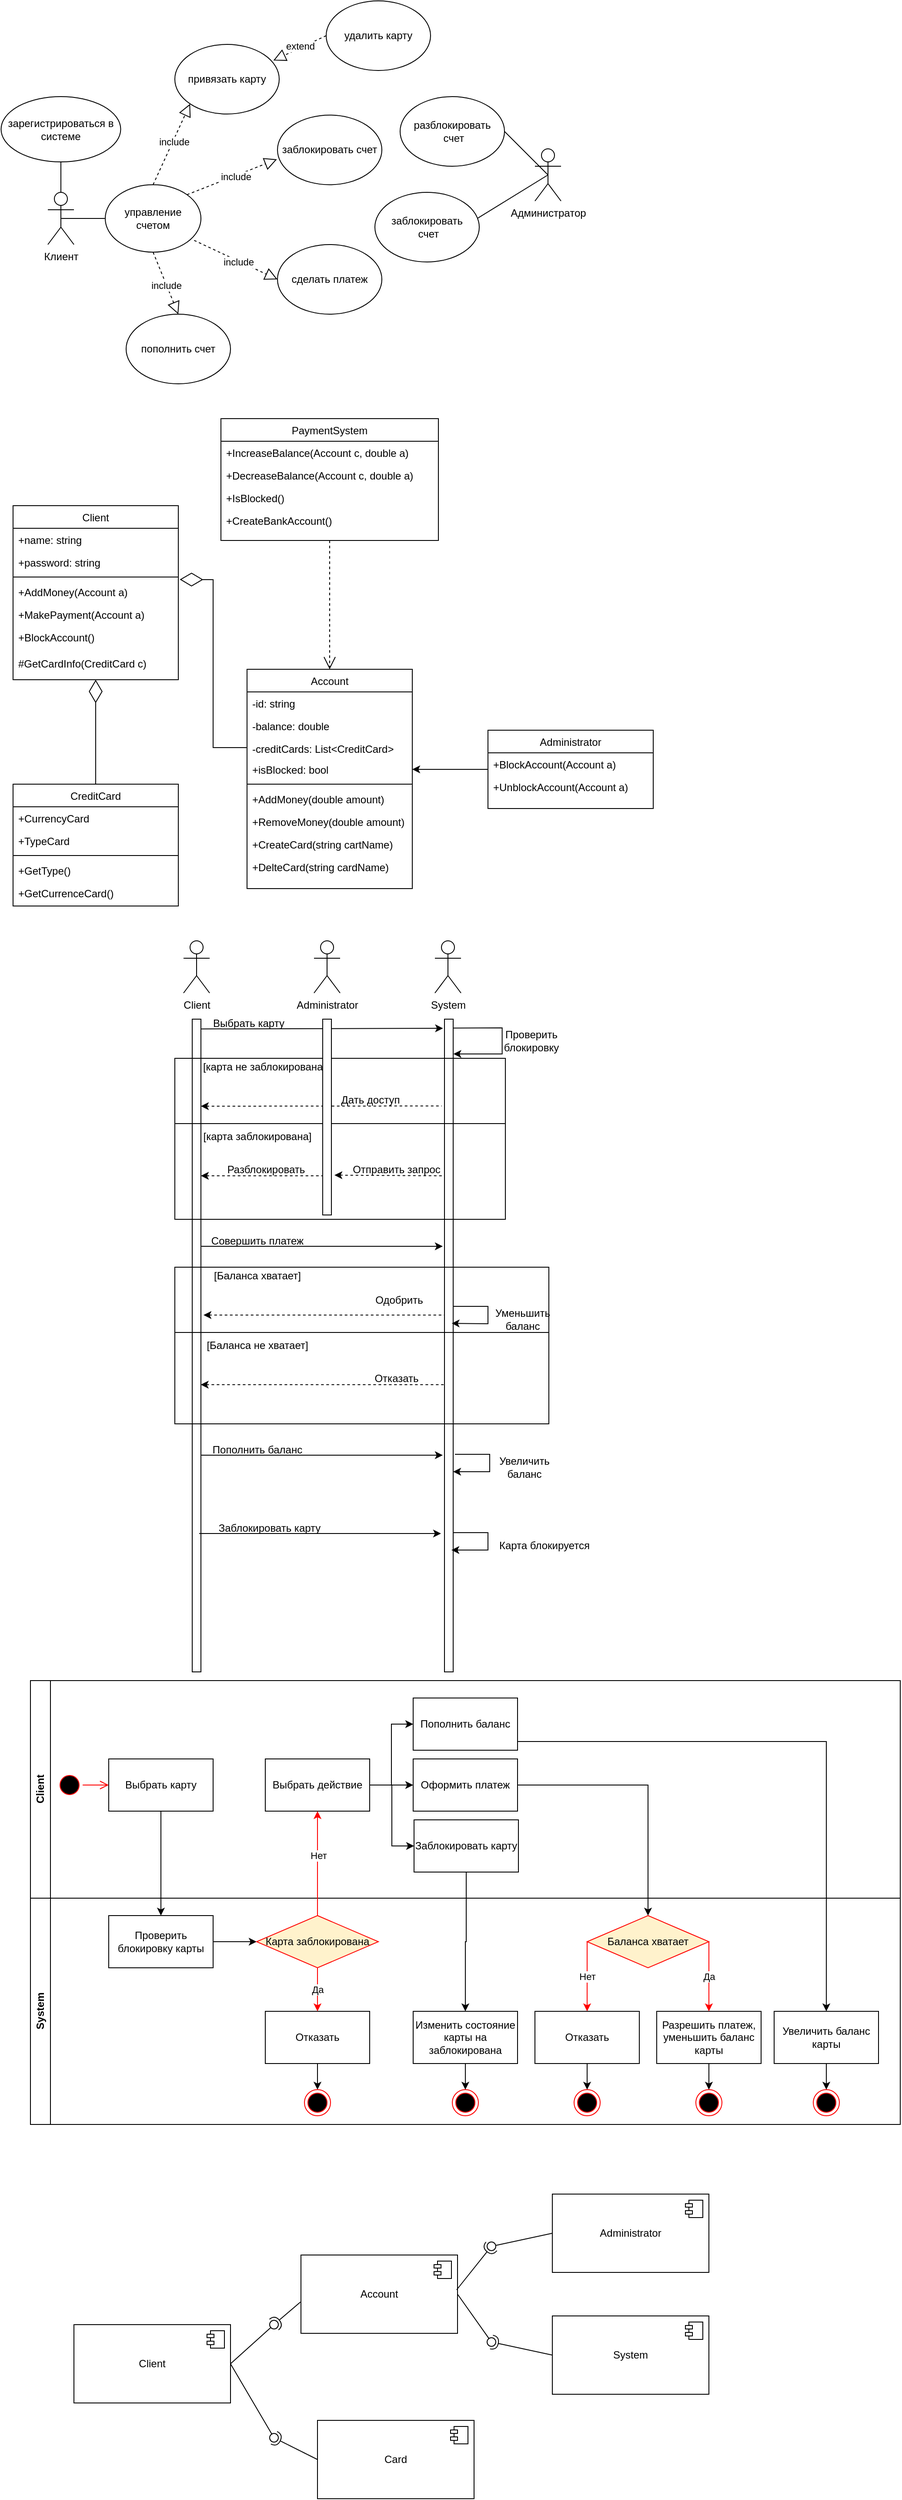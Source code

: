 <mxfile version="22.1.4" type="device">
  <diagram name="Страница 1" id="ABzwerI71XnaUUXjoN9Y">
    <mxGraphModel dx="814" dy="1122" grid="1" gridSize="10" guides="1" tooltips="1" connect="1" arrows="1" fold="1" page="1" pageScale="1" pageWidth="827" pageHeight="1169" math="0" shadow="0">
      <root>
        <mxCell id="0" />
        <mxCell id="1" parent="0" />
        <mxCell id="GpYa1Dm-OQPfosF5BOAB-1" value="Клиент" style="shape=umlActor;verticalLabelPosition=bottom;verticalAlign=top;html=1;outlineConnect=0;" parent="1" vertex="1">
          <mxGeometry x="90" y="250" width="30" height="60" as="geometry" />
        </mxCell>
        <mxCell id="GpYa1Dm-OQPfosF5BOAB-2" value="Администратор" style="shape=umlActor;verticalLabelPosition=bottom;verticalAlign=top;html=1;outlineConnect=0;" parent="1" vertex="1">
          <mxGeometry x="650" y="200" width="30" height="60" as="geometry" />
        </mxCell>
        <mxCell id="GpYa1Dm-OQPfosF5BOAB-3" value="" style="endArrow=none;html=1;rounded=0;exitX=0.5;exitY=0.5;exitDx=0;exitDy=0;exitPerimeter=0;" parent="1" source="GpYa1Dm-OQPfosF5BOAB-1" target="GpYa1Dm-OQPfosF5BOAB-4" edge="1">
          <mxGeometry width="50" height="50" relative="1" as="geometry">
            <mxPoint x="340" y="310" as="sourcePoint" />
            <mxPoint x="180" y="280" as="targetPoint" />
          </mxGeometry>
        </mxCell>
        <mxCell id="GpYa1Dm-OQPfosF5BOAB-4" value="управление &lt;br&gt;счетом" style="ellipse;whiteSpace=wrap;html=1;" parent="1" vertex="1">
          <mxGeometry x="156" y="241.25" width="110" height="77.5" as="geometry" />
        </mxCell>
        <mxCell id="GpYa1Dm-OQPfosF5BOAB-5" value="зарегистрироваться в системе" style="ellipse;whiteSpace=wrap;html=1;" parent="1" vertex="1">
          <mxGeometry x="36.25" y="140" width="137.5" height="75" as="geometry" />
        </mxCell>
        <mxCell id="GpYa1Dm-OQPfosF5BOAB-7" value="" style="endArrow=none;html=1;rounded=0;entryX=0.5;entryY=1;entryDx=0;entryDy=0;" parent="1" source="GpYa1Dm-OQPfosF5BOAB-1" target="GpYa1Dm-OQPfosF5BOAB-5" edge="1">
          <mxGeometry width="50" height="50" relative="1" as="geometry">
            <mxPoint x="340" y="310" as="sourcePoint" />
            <mxPoint x="390" y="260" as="targetPoint" />
          </mxGeometry>
        </mxCell>
        <mxCell id="GpYa1Dm-OQPfosF5BOAB-8" value="заблокировать счет" style="ellipse;whiteSpace=wrap;html=1;" parent="1" vertex="1">
          <mxGeometry x="354" y="161.25" width="120" height="80" as="geometry" />
        </mxCell>
        <mxCell id="GpYa1Dm-OQPfosF5BOAB-9" value="сделать платеж" style="ellipse;whiteSpace=wrap;html=1;" parent="1" vertex="1">
          <mxGeometry x="354" y="310" width="120" height="80" as="geometry" />
        </mxCell>
        <mxCell id="GpYa1Dm-OQPfosF5BOAB-10" value="пополнить счет" style="ellipse;whiteSpace=wrap;html=1;" parent="1" vertex="1">
          <mxGeometry x="180" y="390" width="120" height="80" as="geometry" />
        </mxCell>
        <mxCell id="GpYa1Dm-OQPfosF5BOAB-12" value="привязать карту" style="ellipse;whiteSpace=wrap;html=1;" parent="1" vertex="1">
          <mxGeometry x="236" y="80" width="120" height="80" as="geometry" />
        </mxCell>
        <mxCell id="GpYa1Dm-OQPfosF5BOAB-14" value="разблокировать&lt;br&gt;&amp;nbsp;счет" style="ellipse;whiteSpace=wrap;html=1;" parent="1" vertex="1">
          <mxGeometry x="495" y="140" width="120" height="80" as="geometry" />
        </mxCell>
        <mxCell id="GpYa1Dm-OQPfosF5BOAB-19" value="" style="endArrow=block;dashed=1;endFill=0;endSize=12;html=1;rounded=0;entryX=0.5;entryY=0;entryDx=0;entryDy=0;exitX=0.5;exitY=1;exitDx=0;exitDy=0;" parent="1" source="GpYa1Dm-OQPfosF5BOAB-4" target="GpYa1Dm-OQPfosF5BOAB-10" edge="1">
          <mxGeometry width="160" relative="1" as="geometry">
            <mxPoint x="150" y="430" as="sourcePoint" />
            <mxPoint x="255" y="432" as="targetPoint" />
          </mxGeometry>
        </mxCell>
        <mxCell id="GpYa1Dm-OQPfosF5BOAB-21" value="include" style="edgeLabel;html=1;align=center;verticalAlign=middle;resizable=0;points=[];" parent="GpYa1Dm-OQPfosF5BOAB-19" vertex="1" connectable="0">
          <mxGeometry x="0.067" y="-1" relative="1" as="geometry">
            <mxPoint as="offset" />
          </mxGeometry>
        </mxCell>
        <mxCell id="GpYa1Dm-OQPfosF5BOAB-22" value="" style="endArrow=block;dashed=1;endFill=0;endSize=12;html=1;rounded=0;entryX=0;entryY=1;entryDx=0;entryDy=0;exitX=0.5;exitY=0;exitDx=0;exitDy=0;" parent="1" source="GpYa1Dm-OQPfosF5BOAB-4" target="GpYa1Dm-OQPfosF5BOAB-12" edge="1">
          <mxGeometry width="160" relative="1" as="geometry">
            <mxPoint x="221" y="329" as="sourcePoint" />
            <mxPoint x="250" y="400" as="targetPoint" />
          </mxGeometry>
        </mxCell>
        <mxCell id="GpYa1Dm-OQPfosF5BOAB-23" value="include" style="edgeLabel;html=1;align=center;verticalAlign=middle;resizable=0;points=[];" parent="GpYa1Dm-OQPfosF5BOAB-22" vertex="1" connectable="0">
          <mxGeometry x="0.067" y="-1" relative="1" as="geometry">
            <mxPoint as="offset" />
          </mxGeometry>
        </mxCell>
        <mxCell id="GpYa1Dm-OQPfosF5BOAB-24" value="" style="endArrow=block;dashed=1;endFill=0;endSize=12;html=1;rounded=0;entryX=-0.005;entryY=0.635;entryDx=0;entryDy=0;exitX=1;exitY=0;exitDx=0;exitDy=0;entryPerimeter=0;" parent="1" source="GpYa1Dm-OQPfosF5BOAB-4" target="GpYa1Dm-OQPfosF5BOAB-8" edge="1">
          <mxGeometry width="160" relative="1" as="geometry">
            <mxPoint x="231" y="339" as="sourcePoint" />
            <mxPoint x="260" y="410" as="targetPoint" />
          </mxGeometry>
        </mxCell>
        <mxCell id="GpYa1Dm-OQPfosF5BOAB-25" value="include" style="edgeLabel;html=1;align=center;verticalAlign=middle;resizable=0;points=[];" parent="GpYa1Dm-OQPfosF5BOAB-24" vertex="1" connectable="0">
          <mxGeometry x="0.067" y="-1" relative="1" as="geometry">
            <mxPoint as="offset" />
          </mxGeometry>
        </mxCell>
        <mxCell id="GpYa1Dm-OQPfosF5BOAB-26" value="" style="endArrow=block;dashed=1;endFill=0;endSize=12;html=1;rounded=0;entryX=0;entryY=0.5;entryDx=0;entryDy=0;exitX=0.929;exitY=0.825;exitDx=0;exitDy=0;exitPerimeter=0;" parent="1" source="GpYa1Dm-OQPfosF5BOAB-4" target="GpYa1Dm-OQPfosF5BOAB-9" edge="1">
          <mxGeometry width="160" relative="1" as="geometry">
            <mxPoint x="241" y="349" as="sourcePoint" />
            <mxPoint x="270" y="420" as="targetPoint" />
          </mxGeometry>
        </mxCell>
        <mxCell id="GpYa1Dm-OQPfosF5BOAB-27" value="include" style="edgeLabel;html=1;align=center;verticalAlign=middle;resizable=0;points=[];" parent="GpYa1Dm-OQPfosF5BOAB-26" vertex="1" connectable="0">
          <mxGeometry x="0.067" y="-1" relative="1" as="geometry">
            <mxPoint as="offset" />
          </mxGeometry>
        </mxCell>
        <mxCell id="GpYa1Dm-OQPfosF5BOAB-34" value="" style="endArrow=none;html=1;rounded=0;entryX=0.5;entryY=0.5;entryDx=0;entryDy=0;entryPerimeter=0;exitX=1;exitY=0.5;exitDx=0;exitDy=0;" parent="1" source="GpYa1Dm-OQPfosF5BOAB-14" target="GpYa1Dm-OQPfosF5BOAB-2" edge="1">
          <mxGeometry width="50" height="50" relative="1" as="geometry">
            <mxPoint x="620" y="170" as="sourcePoint" />
            <mxPoint x="115" y="225" as="targetPoint" />
          </mxGeometry>
        </mxCell>
        <mxCell id="GpYa1Dm-OQPfosF5BOAB-35" value="Client" style="swimlane;fontStyle=0;align=center;verticalAlign=top;childLayout=stackLayout;horizontal=1;startSize=26;horizontalStack=0;resizeParent=1;resizeLast=0;collapsible=1;marginBottom=0;rounded=0;shadow=0;strokeWidth=1;" parent="1" vertex="1">
          <mxGeometry x="50" y="610" width="190" height="200" as="geometry">
            <mxRectangle x="340" y="380" width="170" height="26" as="alternateBounds" />
          </mxGeometry>
        </mxCell>
        <mxCell id="GpYa1Dm-OQPfosF5BOAB-36" value="+name: string" style="text;align=left;verticalAlign=top;spacingLeft=4;spacingRight=4;overflow=hidden;rotatable=0;points=[[0,0.5],[1,0.5]];portConstraint=eastwest;" parent="GpYa1Dm-OQPfosF5BOAB-35" vertex="1">
          <mxGeometry y="26" width="190" height="26" as="geometry" />
        </mxCell>
        <mxCell id="GpYa1Dm-OQPfosF5BOAB-38" value="+password: string" style="text;align=left;verticalAlign=top;spacingLeft=4;spacingRight=4;overflow=hidden;rotatable=0;points=[[0,0.5],[1,0.5]];portConstraint=eastwest;" parent="GpYa1Dm-OQPfosF5BOAB-35" vertex="1">
          <mxGeometry y="52" width="190" height="26" as="geometry" />
        </mxCell>
        <mxCell id="GpYa1Dm-OQPfosF5BOAB-42" value="" style="line;html=1;strokeWidth=1;align=left;verticalAlign=middle;spacingTop=-1;spacingLeft=3;spacingRight=3;rotatable=0;labelPosition=right;points=[];portConstraint=eastwest;" parent="GpYa1Dm-OQPfosF5BOAB-35" vertex="1">
          <mxGeometry y="78" width="190" height="8" as="geometry" />
        </mxCell>
        <mxCell id="GpYa1Dm-OQPfosF5BOAB-43" value="+AddMoney(Account a)" style="text;align=left;verticalAlign=top;spacingLeft=4;spacingRight=4;overflow=hidden;rotatable=0;points=[[0,0.5],[1,0.5]];portConstraint=eastwest;" parent="GpYa1Dm-OQPfosF5BOAB-35" vertex="1">
          <mxGeometry y="86" width="190" height="26" as="geometry" />
        </mxCell>
        <mxCell id="GpYa1Dm-OQPfosF5BOAB-44" value="+MakePayment(Account a)&#xa;" style="text;align=left;verticalAlign=top;spacingLeft=4;spacingRight=4;overflow=hidden;rotatable=0;points=[[0,0.5],[1,0.5]];portConstraint=eastwest;" parent="GpYa1Dm-OQPfosF5BOAB-35" vertex="1">
          <mxGeometry y="112" width="190" height="26" as="geometry" />
        </mxCell>
        <mxCell id="GpYa1Dm-OQPfosF5BOAB-69" value="+BlockAccount()" style="text;align=left;verticalAlign=top;spacingLeft=4;spacingRight=4;overflow=hidden;rotatable=0;points=[[0,0.5],[1,0.5]];portConstraint=eastwest;" parent="GpYa1Dm-OQPfosF5BOAB-35" vertex="1">
          <mxGeometry y="138" width="190" height="30" as="geometry" />
        </mxCell>
        <mxCell id="GpYa1Dm-OQPfosF5BOAB-89" value="#GetCardInfo(CreditCard c)" style="text;align=left;verticalAlign=top;spacingLeft=4;spacingRight=4;overflow=hidden;rotatable=0;points=[[0,0.5],[1,0.5]];portConstraint=eastwest;" parent="GpYa1Dm-OQPfosF5BOAB-35" vertex="1">
          <mxGeometry y="168" width="190" height="30" as="geometry" />
        </mxCell>
        <mxCell id="GpYa1Dm-OQPfosF5BOAB-47" value="удалить карту" style="ellipse;whiteSpace=wrap;html=1;" parent="1" vertex="1">
          <mxGeometry x="410" y="30" width="120" height="80" as="geometry" />
        </mxCell>
        <mxCell id="GpYa1Dm-OQPfosF5BOAB-48" value="" style="endArrow=block;dashed=1;endFill=0;endSize=12;html=1;rounded=0;entryX=0.944;entryY=0.232;entryDx=0;entryDy=0;exitX=0;exitY=0.5;exitDx=0;exitDy=0;entryPerimeter=0;" parent="1" source="GpYa1Dm-OQPfosF5BOAB-47" target="GpYa1Dm-OQPfosF5BOAB-12" edge="1">
          <mxGeometry width="160" relative="1" as="geometry">
            <mxPoint x="356" y="110" as="sourcePoint" />
            <mxPoint x="399" y="17" as="targetPoint" />
          </mxGeometry>
        </mxCell>
        <mxCell id="GpYa1Dm-OQPfosF5BOAB-51" value="extend" style="edgeLabel;html=1;align=center;verticalAlign=middle;resizable=0;points=[];" parent="GpYa1Dm-OQPfosF5BOAB-48" vertex="1" connectable="0">
          <mxGeometry x="-0.031" y="-2" relative="1" as="geometry">
            <mxPoint as="offset" />
          </mxGeometry>
        </mxCell>
        <mxCell id="GpYa1Dm-OQPfosF5BOAB-52" value="Account" style="swimlane;fontStyle=0;align=center;verticalAlign=top;childLayout=stackLayout;horizontal=1;startSize=26;horizontalStack=0;resizeParent=1;resizeLast=0;collapsible=1;marginBottom=0;rounded=0;shadow=0;strokeWidth=1;" parent="1" vertex="1">
          <mxGeometry x="319" y="798" width="190" height="252" as="geometry">
            <mxRectangle x="340" y="380" width="170" height="26" as="alternateBounds" />
          </mxGeometry>
        </mxCell>
        <mxCell id="GpYa1Dm-OQPfosF5BOAB-53" value="-id: string" style="text;align=left;verticalAlign=top;spacingLeft=4;spacingRight=4;overflow=hidden;rotatable=0;points=[[0,0.5],[1,0.5]];portConstraint=eastwest;" parent="GpYa1Dm-OQPfosF5BOAB-52" vertex="1">
          <mxGeometry y="26" width="190" height="26" as="geometry" />
        </mxCell>
        <mxCell id="GpYa1Dm-OQPfosF5BOAB-54" value="-balance: double" style="text;align=left;verticalAlign=top;spacingLeft=4;spacingRight=4;overflow=hidden;rotatable=0;points=[[0,0.5],[1,0.5]];portConstraint=eastwest;" parent="GpYa1Dm-OQPfosF5BOAB-52" vertex="1">
          <mxGeometry y="52" width="190" height="26" as="geometry" />
        </mxCell>
        <mxCell id="GpYa1Dm-OQPfosF5BOAB-55" value="-creditCards: List&lt;CreditCard&gt;" style="text;align=left;verticalAlign=top;spacingLeft=4;spacingRight=4;overflow=hidden;rotatable=0;points=[[0,0.5],[1,0.5]];portConstraint=eastwest;" parent="GpYa1Dm-OQPfosF5BOAB-52" vertex="1">
          <mxGeometry y="78" width="190" height="24" as="geometry" />
        </mxCell>
        <mxCell id="GpYa1Dm-OQPfosF5BOAB-59" value="+isBlocked: bool" style="text;align=left;verticalAlign=top;spacingLeft=4;spacingRight=4;overflow=hidden;rotatable=0;points=[[0,0.5],[1,0.5]];portConstraint=eastwest;" parent="GpYa1Dm-OQPfosF5BOAB-52" vertex="1">
          <mxGeometry y="102" width="190" height="26" as="geometry" />
        </mxCell>
        <mxCell id="GpYa1Dm-OQPfosF5BOAB-57" value="" style="line;html=1;strokeWidth=1;align=left;verticalAlign=middle;spacingTop=-1;spacingLeft=3;spacingRight=3;rotatable=0;labelPosition=right;points=[];portConstraint=eastwest;" parent="GpYa1Dm-OQPfosF5BOAB-52" vertex="1">
          <mxGeometry y="128" width="190" height="8" as="geometry" />
        </mxCell>
        <mxCell id="GpYa1Dm-OQPfosF5BOAB-58" value="+AddMoney(double amount)" style="text;align=left;verticalAlign=top;spacingLeft=4;spacingRight=4;overflow=hidden;rotatable=0;points=[[0,0.5],[1,0.5]];portConstraint=eastwest;" parent="GpYa1Dm-OQPfosF5BOAB-52" vertex="1">
          <mxGeometry y="136" width="190" height="26" as="geometry" />
        </mxCell>
        <mxCell id="GpYa1Dm-OQPfosF5BOAB-101" value="+RemoveMoney(double amount)" style="text;align=left;verticalAlign=top;spacingLeft=4;spacingRight=4;overflow=hidden;rotatable=0;points=[[0,0.5],[1,0.5]];portConstraint=eastwest;" parent="GpYa1Dm-OQPfosF5BOAB-52" vertex="1">
          <mxGeometry y="162" width="190" height="26" as="geometry" />
        </mxCell>
        <mxCell id="3voVqTUHtJLVgKy1F_DA-4" value="+CreateCard(string cartName)" style="text;align=left;verticalAlign=top;spacingLeft=4;spacingRight=4;overflow=hidden;rotatable=0;points=[[0,0.5],[1,0.5]];portConstraint=eastwest;" vertex="1" parent="GpYa1Dm-OQPfosF5BOAB-52">
          <mxGeometry y="188" width="190" height="26" as="geometry" />
        </mxCell>
        <mxCell id="3voVqTUHtJLVgKy1F_DA-7" value="+DelteCard(string cardName)" style="text;align=left;verticalAlign=top;spacingLeft=4;spacingRight=4;overflow=hidden;rotatable=0;points=[[0,0.5],[1,0.5]];portConstraint=eastwest;" vertex="1" parent="GpYa1Dm-OQPfosF5BOAB-52">
          <mxGeometry y="214" width="190" height="26" as="geometry" />
        </mxCell>
        <mxCell id="GpYa1Dm-OQPfosF5BOAB-100" value="" style="edgeStyle=orthogonalEdgeStyle;rounded=0;orthogonalLoop=1;jettySize=auto;html=1;entryX=1;entryY=0.5;entryDx=0;entryDy=0;" parent="1" source="GpYa1Dm-OQPfosF5BOAB-61" target="GpYa1Dm-OQPfosF5BOAB-59" edge="1">
          <mxGeometry relative="1" as="geometry">
            <mxPoint x="415" y="775.0" as="targetPoint" />
          </mxGeometry>
        </mxCell>
        <mxCell id="GpYa1Dm-OQPfosF5BOAB-61" value="Administrator" style="swimlane;fontStyle=0;align=center;verticalAlign=top;childLayout=stackLayout;horizontal=1;startSize=26;horizontalStack=0;resizeParent=1;resizeLast=0;collapsible=1;marginBottom=0;rounded=0;shadow=0;strokeWidth=1;" parent="1" vertex="1">
          <mxGeometry x="596" y="868" width="190" height="90" as="geometry">
            <mxRectangle x="340" y="380" width="170" height="26" as="alternateBounds" />
          </mxGeometry>
        </mxCell>
        <mxCell id="GpYa1Dm-OQPfosF5BOAB-62" value="+BlockAccount(Account a)" style="text;align=left;verticalAlign=top;spacingLeft=4;spacingRight=4;overflow=hidden;rotatable=0;points=[[0,0.5],[1,0.5]];portConstraint=eastwest;" parent="GpYa1Dm-OQPfosF5BOAB-61" vertex="1">
          <mxGeometry y="26" width="190" height="26" as="geometry" />
        </mxCell>
        <mxCell id="GpYa1Dm-OQPfosF5BOAB-68" value="+UnblockAccount(Account a)" style="text;align=left;verticalAlign=top;spacingLeft=4;spacingRight=4;overflow=hidden;rotatable=0;points=[[0,0.5],[1,0.5]];portConstraint=eastwest;" parent="GpYa1Dm-OQPfosF5BOAB-61" vertex="1">
          <mxGeometry y="52" width="190" height="26" as="geometry" />
        </mxCell>
        <mxCell id="GpYa1Dm-OQPfosF5BOAB-79" value="CreditCard" style="swimlane;fontStyle=0;align=center;verticalAlign=top;childLayout=stackLayout;horizontal=1;startSize=26;horizontalStack=0;resizeParent=1;resizeLast=0;collapsible=1;marginBottom=0;rounded=0;shadow=0;strokeWidth=1;" parent="1" vertex="1">
          <mxGeometry x="50" y="930" width="190" height="140" as="geometry">
            <mxRectangle x="340" y="380" width="170" height="26" as="alternateBounds" />
          </mxGeometry>
        </mxCell>
        <mxCell id="GpYa1Dm-OQPfosF5BOAB-80" value="+CurrencyCard" style="text;align=left;verticalAlign=top;spacingLeft=4;spacingRight=4;overflow=hidden;rotatable=0;points=[[0,0.5],[1,0.5]];portConstraint=eastwest;" parent="GpYa1Dm-OQPfosF5BOAB-79" vertex="1">
          <mxGeometry y="26" width="190" height="26" as="geometry" />
        </mxCell>
        <mxCell id="GpYa1Dm-OQPfosF5BOAB-81" value="+TypeCard" style="text;align=left;verticalAlign=top;spacingLeft=4;spacingRight=4;overflow=hidden;rotatable=0;points=[[0,0.5],[1,0.5]];portConstraint=eastwest;" parent="GpYa1Dm-OQPfosF5BOAB-79" vertex="1">
          <mxGeometry y="52" width="190" height="26" as="geometry" />
        </mxCell>
        <mxCell id="3voVqTUHtJLVgKy1F_DA-3" value="" style="line;html=1;strokeWidth=1;align=left;verticalAlign=middle;spacingTop=-1;spacingLeft=3;spacingRight=3;rotatable=0;labelPosition=right;points=[];portConstraint=eastwest;" vertex="1" parent="GpYa1Dm-OQPfosF5BOAB-79">
          <mxGeometry y="78" width="190" height="8" as="geometry" />
        </mxCell>
        <mxCell id="GpYa1Dm-OQPfosF5BOAB-45" value="+GetType()" style="text;align=left;verticalAlign=top;spacingLeft=4;spacingRight=4;overflow=hidden;rotatable=0;points=[[0,0.5],[1,0.5]];portConstraint=eastwest;" parent="GpYa1Dm-OQPfosF5BOAB-79" vertex="1">
          <mxGeometry y="86" width="190" height="26" as="geometry" />
        </mxCell>
        <mxCell id="3voVqTUHtJLVgKy1F_DA-2" value="+GetCurrenceCard()" style="text;align=left;verticalAlign=top;spacingLeft=4;spacingRight=4;overflow=hidden;rotatable=0;points=[[0,0.5],[1,0.5]];portConstraint=eastwest;" vertex="1" parent="GpYa1Dm-OQPfosF5BOAB-79">
          <mxGeometry y="112" width="190" height="26" as="geometry" />
        </mxCell>
        <mxCell id="GpYa1Dm-OQPfosF5BOAB-90" value="PaymentSystem" style="swimlane;fontStyle=0;align=center;verticalAlign=top;childLayout=stackLayout;horizontal=1;startSize=26;horizontalStack=0;resizeParent=1;resizeLast=0;collapsible=1;marginBottom=0;rounded=0;shadow=0;strokeWidth=1;" parent="1" vertex="1">
          <mxGeometry x="289" y="510" width="250" height="140" as="geometry">
            <mxRectangle x="340" y="380" width="170" height="26" as="alternateBounds" />
          </mxGeometry>
        </mxCell>
        <mxCell id="GpYa1Dm-OQPfosF5BOAB-91" value="+IncreaseBalance(Account c, double a)" style="text;align=left;verticalAlign=top;spacingLeft=4;spacingRight=4;overflow=hidden;rotatable=0;points=[[0,0.5],[1,0.5]];portConstraint=eastwest;" parent="GpYa1Dm-OQPfosF5BOAB-90" vertex="1">
          <mxGeometry y="26" width="250" height="26" as="geometry" />
        </mxCell>
        <mxCell id="GpYa1Dm-OQPfosF5BOAB-92" value="+DecreaseBalance(Account c, double a)" style="text;align=left;verticalAlign=top;spacingLeft=4;spacingRight=4;overflow=hidden;rotatable=0;points=[[0,0.5],[1,0.5]];portConstraint=eastwest;" parent="GpYa1Dm-OQPfosF5BOAB-90" vertex="1">
          <mxGeometry y="52" width="250" height="26" as="geometry" />
        </mxCell>
        <mxCell id="GpYa1Dm-OQPfosF5BOAB-93" value="+IsBlocked()" style="text;align=left;verticalAlign=top;spacingLeft=4;spacingRight=4;overflow=hidden;rotatable=0;points=[[0,0.5],[1,0.5]];portConstraint=eastwest;" parent="GpYa1Dm-OQPfosF5BOAB-90" vertex="1">
          <mxGeometry y="78" width="250" height="26" as="geometry" />
        </mxCell>
        <mxCell id="3voVqTUHtJLVgKy1F_DA-5" value="+CreateBankAccount()" style="text;align=left;verticalAlign=top;spacingLeft=4;spacingRight=4;overflow=hidden;rotatable=0;points=[[0,0.5],[1,0.5]];portConstraint=eastwest;" vertex="1" parent="GpYa1Dm-OQPfosF5BOAB-90">
          <mxGeometry y="104" width="250" height="26" as="geometry" />
        </mxCell>
        <mxCell id="GpYa1Dm-OQPfosF5BOAB-95" value="" style="endArrow=diamondThin;endFill=0;endSize=24;html=1;rounded=0;exitX=0.5;exitY=0;exitDx=0;exitDy=0;entryX=0.5;entryY=1;entryDx=0;entryDy=0;" parent="1" source="GpYa1Dm-OQPfosF5BOAB-79" target="GpYa1Dm-OQPfosF5BOAB-35" edge="1">
          <mxGeometry width="160" relative="1" as="geometry">
            <mxPoint x="450" y="850" as="sourcePoint" />
            <mxPoint x="610" y="850" as="targetPoint" />
          </mxGeometry>
        </mxCell>
        <mxCell id="GpYa1Dm-OQPfosF5BOAB-105" value="" style="endArrow=open;endSize=12;dashed=1;html=1;rounded=0;exitX=0.5;exitY=1;exitDx=0;exitDy=0;entryX=0.5;entryY=0;entryDx=0;entryDy=0;" parent="1" source="GpYa1Dm-OQPfosF5BOAB-90" target="GpYa1Dm-OQPfosF5BOAB-52" edge="1">
          <mxGeometry width="160" relative="1" as="geometry">
            <mxPoint x="310" y="800" as="sourcePoint" />
            <mxPoint x="470" y="800" as="targetPoint" />
          </mxGeometry>
        </mxCell>
        <mxCell id="GpYa1Dm-OQPfosF5BOAB-107" value="" style="swimlane;whiteSpace=wrap;html=1;swimlaneLine=1;strokeWidth=1;startSize=75;fillColor=none;" parent="1" vertex="1">
          <mxGeometry x="236" y="1485" width="430" height="180" as="geometry" />
        </mxCell>
        <mxCell id="GpYa1Dm-OQPfosF5BOAB-108" value="[Баланса хватает]" style="text;html=1;strokeColor=none;fillColor=none;align=center;verticalAlign=middle;whiteSpace=wrap;rounded=0;" parent="GpYa1Dm-OQPfosF5BOAB-107" vertex="1">
          <mxGeometry x="20" width="150" height="20" as="geometry" />
        </mxCell>
        <mxCell id="GpYa1Dm-OQPfosF5BOAB-109" value="Одобрить" style="text;html=1;strokeColor=none;fillColor=none;align=center;verticalAlign=middle;whiteSpace=wrap;rounded=0;" parent="GpYa1Dm-OQPfosF5BOAB-107" vertex="1">
          <mxGeometry x="158" y="30" width="200" height="15" as="geometry" />
        </mxCell>
        <mxCell id="GpYa1Dm-OQPfosF5BOAB-110" value="[Баланса не хватает]" style="text;html=1;strokeColor=none;fillColor=none;align=center;verticalAlign=middle;whiteSpace=wrap;rounded=0;" parent="GpYa1Dm-OQPfosF5BOAB-107" vertex="1">
          <mxGeometry x="20" y="80" width="150" height="20" as="geometry" />
        </mxCell>
        <mxCell id="GpYa1Dm-OQPfosF5BOAB-111" value="Отказать" style="text;html=1;strokeColor=none;fillColor=none;align=center;verticalAlign=middle;whiteSpace=wrap;rounded=0;" parent="GpYa1Dm-OQPfosF5BOAB-107" vertex="1">
          <mxGeometry x="200" y="125" width="110" height="5" as="geometry" />
        </mxCell>
        <mxCell id="GpYa1Dm-OQPfosF5BOAB-112" value="" style="endArrow=none;html=1;entryX=-0.133;entryY=0.37;entryDx=0;entryDy=0;entryPerimeter=0;dashed=1;rounded=0;strokeColor=default;startArrow=classic;startFill=1;exitX=0.981;exitY=0.56;exitDx=0;exitDy=0;exitPerimeter=0;" parent="GpYa1Dm-OQPfosF5BOAB-107" source="GpYa1Dm-OQPfosF5BOAB-118" edge="1">
          <mxGeometry width="50" height="50" relative="1" as="geometry">
            <mxPoint x="210" y="255" as="sourcePoint" />
            <mxPoint x="309" y="135" as="targetPoint" />
          </mxGeometry>
        </mxCell>
        <mxCell id="GpYa1Dm-OQPfosF5BOAB-113" value="" style="endArrow=none;html=1;entryX=-0.306;entryY=0.133;entryDx=0;entryDy=0;entryPerimeter=0;dashed=1;rounded=0;strokeColor=default;startArrow=classic;startFill=1;" parent="GpYa1Dm-OQPfosF5BOAB-107" edge="1">
          <mxGeometry width="50" height="50" relative="1" as="geometry">
            <mxPoint x="33" y="55" as="sourcePoint" />
            <mxPoint x="310" y="55" as="targetPoint" />
          </mxGeometry>
        </mxCell>
        <mxCell id="GpYa1Dm-OQPfosF5BOAB-114" value="Уменьшить баланс" style="text;html=1;strokeColor=none;fillColor=none;align=center;verticalAlign=middle;whiteSpace=wrap;rounded=0;" parent="GpYa1Dm-OQPfosF5BOAB-107" vertex="1">
          <mxGeometry x="370" y="45" width="60" height="30" as="geometry" />
        </mxCell>
        <mxCell id="GpYa1Dm-OQPfosF5BOAB-118" value="" style="rounded=0;whiteSpace=wrap;html=1;fillColor=none;" parent="1" vertex="1">
          <mxGeometry x="256" y="1200" width="10" height="750" as="geometry" />
        </mxCell>
        <mxCell id="GpYa1Dm-OQPfosF5BOAB-119" value="" style="swimlane;whiteSpace=wrap;html=1;swimlaneLine=1;strokeWidth=1;startSize=75;fillColor=none;" parent="1" vertex="1">
          <mxGeometry x="236" y="1245" width="380" height="185" as="geometry" />
        </mxCell>
        <mxCell id="GpYa1Dm-OQPfosF5BOAB-120" value="[карта не заблокирована]" style="text;html=1;strokeColor=none;fillColor=none;align=center;verticalAlign=middle;whiteSpace=wrap;rounded=0;" parent="GpYa1Dm-OQPfosF5BOAB-119" vertex="1">
          <mxGeometry x="28" width="150" height="20" as="geometry" />
        </mxCell>
        <mxCell id="GpYa1Dm-OQPfosF5BOAB-121" value="Дать доступ" style="text;html=1;strokeColor=none;fillColor=none;align=center;verticalAlign=middle;whiteSpace=wrap;rounded=0;" parent="GpYa1Dm-OQPfosF5BOAB-119" vertex="1">
          <mxGeometry x="180" y="45" width="90" height="5" as="geometry" />
        </mxCell>
        <mxCell id="GpYa1Dm-OQPfosF5BOAB-122" value="[карта заблокирована]" style="text;html=1;strokeColor=none;fillColor=none;align=center;verticalAlign=middle;whiteSpace=wrap;rounded=0;" parent="GpYa1Dm-OQPfosF5BOAB-119" vertex="1">
          <mxGeometry x="20" y="80" width="150" height="20" as="geometry" />
        </mxCell>
        <mxCell id="GpYa1Dm-OQPfosF5BOAB-123" value="Отправить запрос" style="text;html=1;strokeColor=none;fillColor=none;align=center;verticalAlign=middle;whiteSpace=wrap;rounded=0;" parent="GpYa1Dm-OQPfosF5BOAB-119" vertex="1">
          <mxGeometry x="200" y="125" width="110" height="5" as="geometry" />
        </mxCell>
        <mxCell id="GpYa1Dm-OQPfosF5BOAB-124" value="" style="endArrow=none;html=1;entryX=-0.133;entryY=0.37;entryDx=0;entryDy=0;entryPerimeter=0;dashed=1;rounded=0;strokeColor=default;startArrow=classic;startFill=1;exitX=1.351;exitY=0.239;exitDx=0;exitDy=0;exitPerimeter=0;" parent="GpYa1Dm-OQPfosF5BOAB-119" edge="1">
          <mxGeometry width="50" height="50" relative="1" as="geometry">
            <mxPoint x="183.51" y="134.25" as="sourcePoint" />
            <mxPoint x="309" y="135" as="targetPoint" />
          </mxGeometry>
        </mxCell>
        <mxCell id="GpYa1Dm-OQPfosF5BOAB-125" value="" style="endArrow=none;html=1;entryX=-0.133;entryY=0.37;entryDx=0;entryDy=0;entryPerimeter=0;dashed=1;rounded=0;strokeColor=default;startArrow=classic;startFill=1;" parent="GpYa1Dm-OQPfosF5BOAB-119" edge="1">
          <mxGeometry width="50" height="50" relative="1" as="geometry">
            <mxPoint x="30" y="135" as="sourcePoint" />
            <mxPoint x="170" y="135" as="targetPoint" />
          </mxGeometry>
        </mxCell>
        <mxCell id="GpYa1Dm-OQPfosF5BOAB-126" value="Разблокировать" style="text;html=1;strokeColor=none;fillColor=none;align=center;verticalAlign=middle;whiteSpace=wrap;rounded=0;" parent="GpYa1Dm-OQPfosF5BOAB-119" vertex="1">
          <mxGeometry x="50" y="125" width="110" height="5" as="geometry" />
        </mxCell>
        <mxCell id="GpYa1Dm-OQPfosF5BOAB-127" value="" style="endArrow=classic;html=1;rounded=0;exitX=1.037;exitY=0.015;exitDx=0;exitDy=0;exitPerimeter=0;entryX=-0.169;entryY=0.014;entryDx=0;entryDy=0;entryPerimeter=0;" parent="1" source="GpYa1Dm-OQPfosF5BOAB-118" target="GpYa1Dm-OQPfosF5BOAB-129" edge="1">
          <mxGeometry width="50" height="50" relative="1" as="geometry">
            <mxPoint x="386" y="1290" as="sourcePoint" />
            <mxPoint x="526" y="1220" as="targetPoint" />
          </mxGeometry>
        </mxCell>
        <mxCell id="GpYa1Dm-OQPfosF5BOAB-129" value="" style="rounded=0;whiteSpace=wrap;html=1;fillColor=none;" parent="1" vertex="1">
          <mxGeometry x="546" y="1200" width="10" height="750" as="geometry" />
        </mxCell>
        <mxCell id="GpYa1Dm-OQPfosF5BOAB-130" value="Выбрать карту" style="text;html=1;strokeColor=none;fillColor=none;align=center;verticalAlign=middle;whiteSpace=wrap;rounded=0;" parent="1" vertex="1">
          <mxGeometry x="276" y="1200" width="90" height="10" as="geometry" />
        </mxCell>
        <mxCell id="GpYa1Dm-OQPfosF5BOAB-131" value="" style="endArrow=classic;html=1;rounded=0;exitX=1.369;exitY=0.038;exitDx=0;exitDy=0;exitPerimeter=0;" parent="1" edge="1">
          <mxGeometry width="50" height="50" relative="1" as="geometry">
            <mxPoint x="556" y="1210.26" as="sourcePoint" />
            <mxPoint x="556.31" y="1240" as="targetPoint" />
            <Array as="points">
              <mxPoint x="612.31" y="1210" />
              <mxPoint x="612.31" y="1240" />
            </Array>
          </mxGeometry>
        </mxCell>
        <mxCell id="GpYa1Dm-OQPfosF5BOAB-132" value="Проверить блокировку" style="text;html=1;strokeColor=none;fillColor=none;align=center;verticalAlign=middle;whiteSpace=wrap;rounded=0;" parent="1" vertex="1">
          <mxGeometry x="616" y="1210" width="60" height="30" as="geometry" />
        </mxCell>
        <mxCell id="GpYa1Dm-OQPfosF5BOAB-133" value="" style="endArrow=none;html=1;entryX=-0.306;entryY=0.133;entryDx=0;entryDy=0;entryPerimeter=0;dashed=1;rounded=0;strokeColor=default;startArrow=classic;startFill=1;" parent="1" target="GpYa1Dm-OQPfosF5BOAB-129" edge="1">
          <mxGeometry width="50" height="50" relative="1" as="geometry">
            <mxPoint x="266" y="1300" as="sourcePoint" />
            <mxPoint x="446" y="1290" as="targetPoint" />
          </mxGeometry>
        </mxCell>
        <mxCell id="GpYa1Dm-OQPfosF5BOAB-134" value="" style="endArrow=classic;html=1;rounded=0;exitX=1.037;exitY=0.015;exitDx=0;exitDy=0;exitPerimeter=0;entryX=-0.169;entryY=0.014;entryDx=0;entryDy=0;entryPerimeter=0;" parent="1" edge="1">
          <mxGeometry width="50" height="50" relative="1" as="geometry">
            <mxPoint x="266" y="1461" as="sourcePoint" />
            <mxPoint x="544" y="1461" as="targetPoint" />
          </mxGeometry>
        </mxCell>
        <mxCell id="GpYa1Dm-OQPfosF5BOAB-135" value="Совершить платеж" style="text;html=1;strokeColor=none;fillColor=none;align=center;verticalAlign=middle;whiteSpace=wrap;rounded=0;" parent="1" vertex="1">
          <mxGeometry x="276" y="1450" width="110" height="10" as="geometry" />
        </mxCell>
        <mxCell id="GpYa1Dm-OQPfosF5BOAB-136" value="" style="endArrow=classic;html=1;rounded=0;exitX=1.037;exitY=0.015;exitDx=0;exitDy=0;exitPerimeter=0;entryX=-0.169;entryY=0.014;entryDx=0;entryDy=0;entryPerimeter=0;" parent="1" edge="1">
          <mxGeometry width="50" height="50" relative="1" as="geometry">
            <mxPoint x="266" y="1701" as="sourcePoint" />
            <mxPoint x="544" y="1701" as="targetPoint" />
          </mxGeometry>
        </mxCell>
        <mxCell id="GpYa1Dm-OQPfosF5BOAB-137" value="Пополнить баланс" style="text;html=1;strokeColor=none;fillColor=none;align=center;verticalAlign=middle;whiteSpace=wrap;rounded=0;" parent="1" vertex="1">
          <mxGeometry x="276" y="1690" width="110" height="10" as="geometry" />
        </mxCell>
        <mxCell id="GpYa1Dm-OQPfosF5BOAB-138" value="" style="endArrow=classic;html=1;rounded=0;entryX=0.827;entryY=0.466;entryDx=0;entryDy=0;entryPerimeter=0;" parent="1" target="GpYa1Dm-OQPfosF5BOAB-129" edge="1">
          <mxGeometry width="50" height="50" relative="1" as="geometry">
            <mxPoint x="556" y="1530" as="sourcePoint" />
            <mxPoint x="606" y="1480" as="targetPoint" />
            <Array as="points">
              <mxPoint x="596" y="1530" />
              <mxPoint x="596" y="1550" />
            </Array>
          </mxGeometry>
        </mxCell>
        <mxCell id="GpYa1Dm-OQPfosF5BOAB-139" value="Увеличить баланс" style="text;html=1;strokeColor=none;fillColor=none;align=center;verticalAlign=middle;whiteSpace=wrap;rounded=0;" parent="1" vertex="1">
          <mxGeometry x="608" y="1700" width="60" height="30" as="geometry" />
        </mxCell>
        <mxCell id="GpYa1Dm-OQPfosF5BOAB-140" value="" style="endArrow=classic;html=1;rounded=0;entryX=0.827;entryY=0.466;entryDx=0;entryDy=0;entryPerimeter=0;" parent="1" edge="1">
          <mxGeometry width="50" height="50" relative="1" as="geometry">
            <mxPoint x="558" y="1700" as="sourcePoint" />
            <mxPoint x="556" y="1720" as="targetPoint" />
            <Array as="points">
              <mxPoint x="598" y="1700" />
              <mxPoint x="598" y="1720" />
            </Array>
          </mxGeometry>
        </mxCell>
        <mxCell id="GpYa1Dm-OQPfosF5BOAB-141" value="" style="endArrow=classic;html=1;rounded=0;exitX=1.037;exitY=0.015;exitDx=0;exitDy=0;exitPerimeter=0;entryX=-0.169;entryY=0.014;entryDx=0;entryDy=0;entryPerimeter=0;" parent="1" edge="1">
          <mxGeometry width="50" height="50" relative="1" as="geometry">
            <mxPoint x="264" y="1791" as="sourcePoint" />
            <mxPoint x="542" y="1791" as="targetPoint" />
          </mxGeometry>
        </mxCell>
        <mxCell id="GpYa1Dm-OQPfosF5BOAB-142" value="Заблокировать карту" style="text;html=1;strokeColor=none;fillColor=none;align=center;verticalAlign=middle;whiteSpace=wrap;rounded=0;" parent="1" vertex="1">
          <mxGeometry x="274" y="1780" width="142" height="10" as="geometry" />
        </mxCell>
        <mxCell id="GpYa1Dm-OQPfosF5BOAB-143" value="Карта блокируется" style="text;html=1;strokeColor=none;fillColor=none;align=center;verticalAlign=middle;whiteSpace=wrap;rounded=0;" parent="1" vertex="1">
          <mxGeometry x="606" y="1790" width="110" height="30" as="geometry" />
        </mxCell>
        <mxCell id="GpYa1Dm-OQPfosF5BOAB-144" value="" style="endArrow=classic;html=1;rounded=0;entryX=0.827;entryY=0.466;entryDx=0;entryDy=0;entryPerimeter=0;" parent="1" edge="1">
          <mxGeometry width="50" height="50" relative="1" as="geometry">
            <mxPoint x="556" y="1790" as="sourcePoint" />
            <mxPoint x="554" y="1810" as="targetPoint" />
            <Array as="points">
              <mxPoint x="596" y="1790" />
              <mxPoint x="596" y="1810" />
            </Array>
          </mxGeometry>
        </mxCell>
        <mxCell id="utIurdU0B9Fx6IXRrtU6-1" value="&lt;div&gt;Client&lt;/div&gt;" style="swimlane;horizontal=0;whiteSpace=wrap;html=1;" parent="1" vertex="1">
          <mxGeometry x="70" y="1960" width="1000" height="250" as="geometry" />
        </mxCell>
        <mxCell id="utIurdU0B9Fx6IXRrtU6-4" value="Выбрать карту" style="rounded=0;whiteSpace=wrap;html=1;" parent="utIurdU0B9Fx6IXRrtU6-1" vertex="1">
          <mxGeometry x="90" y="90" width="120" height="60" as="geometry" />
        </mxCell>
        <mxCell id="utIurdU0B9Fx6IXRrtU6-7" style="edgeStyle=orthogonalEdgeStyle;rounded=0;orthogonalLoop=1;jettySize=auto;html=1;entryX=0;entryY=0.5;entryDx=0;entryDy=0;" parent="utIurdU0B9Fx6IXRrtU6-1" source="utIurdU0B9Fx6IXRrtU6-10" target="utIurdU0B9Fx6IXRrtU6-12" edge="1">
          <mxGeometry relative="1" as="geometry" />
        </mxCell>
        <mxCell id="utIurdU0B9Fx6IXRrtU6-8" style="edgeStyle=orthogonalEdgeStyle;rounded=0;orthogonalLoop=1;jettySize=auto;html=1;entryX=0;entryY=0.5;entryDx=0;entryDy=0;" parent="utIurdU0B9Fx6IXRrtU6-1" source="utIurdU0B9Fx6IXRrtU6-10" target="utIurdU0B9Fx6IXRrtU6-13" edge="1">
          <mxGeometry relative="1" as="geometry" />
        </mxCell>
        <mxCell id="utIurdU0B9Fx6IXRrtU6-9" style="edgeStyle=orthogonalEdgeStyle;rounded=0;orthogonalLoop=1;jettySize=auto;html=1;entryX=0;entryY=0.5;entryDx=0;entryDy=0;" parent="utIurdU0B9Fx6IXRrtU6-1" source="utIurdU0B9Fx6IXRrtU6-10" target="utIurdU0B9Fx6IXRrtU6-14" edge="1">
          <mxGeometry relative="1" as="geometry" />
        </mxCell>
        <mxCell id="utIurdU0B9Fx6IXRrtU6-10" value="Выбрать действие" style="rounded=0;whiteSpace=wrap;html=1;" parent="utIurdU0B9Fx6IXRrtU6-1" vertex="1">
          <mxGeometry x="270" y="90" width="120" height="60" as="geometry" />
        </mxCell>
        <mxCell id="utIurdU0B9Fx6IXRrtU6-12" value="Пополнить баланс" style="rounded=0;whiteSpace=wrap;html=1;" parent="utIurdU0B9Fx6IXRrtU6-1" vertex="1">
          <mxGeometry x="440" y="20" width="120" height="60" as="geometry" />
        </mxCell>
        <mxCell id="utIurdU0B9Fx6IXRrtU6-13" value="Оформить платеж" style="rounded=0;whiteSpace=wrap;html=1;" parent="utIurdU0B9Fx6IXRrtU6-1" vertex="1">
          <mxGeometry x="440" y="90" width="120" height="60" as="geometry" />
        </mxCell>
        <mxCell id="utIurdU0B9Fx6IXRrtU6-14" value="Заблокировать карту" style="rounded=0;whiteSpace=wrap;html=1;" parent="utIurdU0B9Fx6IXRrtU6-1" vertex="1">
          <mxGeometry x="441" y="160" width="120" height="60" as="geometry" />
        </mxCell>
        <mxCell id="utIurdU0B9Fx6IXRrtU6-34" value="" style="ellipse;html=1;shape=startState;fillColor=#000000;strokeColor=#ff0000;" parent="utIurdU0B9Fx6IXRrtU6-1" vertex="1">
          <mxGeometry x="30" y="105" width="30" height="30" as="geometry" />
        </mxCell>
        <mxCell id="utIurdU0B9Fx6IXRrtU6-35" value="" style="edgeStyle=orthogonalEdgeStyle;html=1;verticalAlign=bottom;endArrow=open;endSize=8;strokeColor=#ff0000;rounded=0;entryX=0;entryY=0.5;entryDx=0;entryDy=0;" parent="utIurdU0B9Fx6IXRrtU6-1" source="utIurdU0B9Fx6IXRrtU6-34" target="utIurdU0B9Fx6IXRrtU6-4" edge="1">
          <mxGeometry relative="1" as="geometry">
            <mxPoint x="55" y="220" as="targetPoint" />
          </mxGeometry>
        </mxCell>
        <mxCell id="utIurdU0B9Fx6IXRrtU6-15" value="&lt;div&gt;System&lt;/div&gt;" style="swimlane;horizontal=0;whiteSpace=wrap;html=1;startSize=23;" parent="1" vertex="1">
          <mxGeometry x="70" y="2210" width="1000" height="260" as="geometry" />
        </mxCell>
        <mxCell id="utIurdU0B9Fx6IXRrtU6-16" value="" style="edgeStyle=orthogonalEdgeStyle;rounded=0;orthogonalLoop=1;jettySize=auto;html=1;" parent="utIurdU0B9Fx6IXRrtU6-15" source="utIurdU0B9Fx6IXRrtU6-17" target="utIurdU0B9Fx6IXRrtU6-18" edge="1">
          <mxGeometry relative="1" as="geometry" />
        </mxCell>
        <mxCell id="utIurdU0B9Fx6IXRrtU6-17" value="Проверить блокировку карты" style="rounded=0;whiteSpace=wrap;html=1;" parent="utIurdU0B9Fx6IXRrtU6-15" vertex="1">
          <mxGeometry x="90" y="20" width="120" height="60" as="geometry" />
        </mxCell>
        <mxCell id="utIurdU0B9Fx6IXRrtU6-18" value="Карта заблокирована" style="rhombus;whiteSpace=wrap;html=1;fillColor=#fff2cc;strokeColor=#FF0000;" parent="utIurdU0B9Fx6IXRrtU6-15" vertex="1">
          <mxGeometry x="260" y="20" width="140" height="60" as="geometry" />
        </mxCell>
        <mxCell id="utIurdU0B9Fx6IXRrtU6-19" value="Изменить состояние карты на заблокирована" style="rounded=0;whiteSpace=wrap;html=1;" parent="utIurdU0B9Fx6IXRrtU6-15" vertex="1">
          <mxGeometry x="440" y="130" width="120" height="60" as="geometry" />
        </mxCell>
        <mxCell id="utIurdU0B9Fx6IXRrtU6-21" value="Нет" style="edgeStyle=orthogonalEdgeStyle;rounded=0;orthogonalLoop=1;jettySize=auto;html=1;entryX=0.5;entryY=0;entryDx=0;entryDy=0;exitX=0;exitY=0.5;exitDx=0;exitDy=0;fillColor=#fff2cc;strokeColor=#FF0000;" parent="utIurdU0B9Fx6IXRrtU6-15" source="utIurdU0B9Fx6IXRrtU6-22" target="utIurdU0B9Fx6IXRrtU6-24" edge="1">
          <mxGeometry relative="1" as="geometry">
            <mxPoint x="510" y="70" as="targetPoint" />
            <Array as="points">
              <mxPoint x="640" y="80" />
              <mxPoint x="640" y="80" />
            </Array>
          </mxGeometry>
        </mxCell>
        <mxCell id="utIurdU0B9Fx6IXRrtU6-22" value="Баланса хватает" style="rhombus;whiteSpace=wrap;html=1;fillColor=#fff2cc;strokeColor=#FF0000;" parent="utIurdU0B9Fx6IXRrtU6-15" vertex="1">
          <mxGeometry x="640" y="20" width="140" height="60" as="geometry" />
        </mxCell>
        <mxCell id="utIurdU0B9Fx6IXRrtU6-24" value="Отказать" style="rounded=0;whiteSpace=wrap;html=1;" parent="utIurdU0B9Fx6IXRrtU6-15" vertex="1">
          <mxGeometry x="580" y="130" width="120" height="60" as="geometry" />
        </mxCell>
        <mxCell id="utIurdU0B9Fx6IXRrtU6-6" value="Отказать" style="rounded=0;whiteSpace=wrap;html=1;" parent="utIurdU0B9Fx6IXRrtU6-15" vertex="1">
          <mxGeometry x="270" y="130" width="120" height="60" as="geometry" />
        </mxCell>
        <mxCell id="utIurdU0B9Fx6IXRrtU6-27" value="Да" style="edgeStyle=orthogonalEdgeStyle;rounded=0;orthogonalLoop=1;jettySize=auto;html=1;entryX=0.5;entryY=0;entryDx=0;entryDy=0;strokeColor=#FF0000;" parent="utIurdU0B9Fx6IXRrtU6-15" source="utIurdU0B9Fx6IXRrtU6-18" target="utIurdU0B9Fx6IXRrtU6-6" edge="1">
          <mxGeometry relative="1" as="geometry">
            <mxPoint x="330" y="110" as="targetPoint" />
          </mxGeometry>
        </mxCell>
        <mxCell id="utIurdU0B9Fx6IXRrtU6-5" value="" style="edgeStyle=orthogonalEdgeStyle;rounded=0;orthogonalLoop=1;jettySize=auto;html=1;exitX=0.5;exitY=1;exitDx=0;exitDy=0;entryX=0.5;entryY=0;entryDx=0;entryDy=0;" parent="utIurdU0B9Fx6IXRrtU6-15" source="utIurdU0B9Fx6IXRrtU6-6" target="utIurdU0B9Fx6IXRrtU6-32" edge="1">
          <mxGeometry relative="1" as="geometry">
            <mxPoint x="170" y="160" as="targetPoint" />
          </mxGeometry>
        </mxCell>
        <mxCell id="utIurdU0B9Fx6IXRrtU6-32" value="" style="ellipse;html=1;shape=endState;fillColor=#000000;strokeColor=#ff0000;" parent="utIurdU0B9Fx6IXRrtU6-15" vertex="1">
          <mxGeometry x="315" y="220" width="30" height="30" as="geometry" />
        </mxCell>
        <mxCell id="utIurdU0B9Fx6IXRrtU6-36" value="" style="ellipse;html=1;shape=endState;fillColor=#000000;strokeColor=#ff0000;" parent="utIurdU0B9Fx6IXRrtU6-15" vertex="1">
          <mxGeometry x="900" y="220" width="30" height="30" as="geometry" />
        </mxCell>
        <mxCell id="utIurdU0B9Fx6IXRrtU6-37" value="" style="ellipse;html=1;shape=endState;fillColor=#000000;strokeColor=#ff0000;" parent="utIurdU0B9Fx6IXRrtU6-15" vertex="1">
          <mxGeometry x="625" y="220" width="30" height="30" as="geometry" />
        </mxCell>
        <mxCell id="utIurdU0B9Fx6IXRrtU6-38" value="" style="ellipse;html=1;shape=endState;fillColor=#000000;strokeColor=#ff0000;" parent="utIurdU0B9Fx6IXRrtU6-15" vertex="1">
          <mxGeometry x="765" y="220" width="30" height="30" as="geometry" />
        </mxCell>
        <mxCell id="utIurdU0B9Fx6IXRrtU6-40" value="" style="edgeStyle=orthogonalEdgeStyle;rounded=0;orthogonalLoop=1;jettySize=auto;html=1;exitX=0.5;exitY=1;exitDx=0;exitDy=0;entryX=0.5;entryY=0;entryDx=0;entryDy=0;" parent="utIurdU0B9Fx6IXRrtU6-15" source="utIurdU0B9Fx6IXRrtU6-24" target="utIurdU0B9Fx6IXRrtU6-37" edge="1">
          <mxGeometry relative="1" as="geometry">
            <mxPoint x="390" y="190" as="sourcePoint" />
            <mxPoint x="390" y="220" as="targetPoint" />
            <Array as="points" />
          </mxGeometry>
        </mxCell>
        <mxCell id="utIurdU0B9Fx6IXRrtU6-23" value="Разрешить платеж, уменьшить баланс карты" style="rounded=0;whiteSpace=wrap;html=1;" parent="utIurdU0B9Fx6IXRrtU6-15" vertex="1">
          <mxGeometry x="720" y="130" width="120" height="60" as="geometry" />
        </mxCell>
        <mxCell id="utIurdU0B9Fx6IXRrtU6-20" value="Да" style="edgeStyle=orthogonalEdgeStyle;rounded=0;orthogonalLoop=1;jettySize=auto;html=1;exitX=1;exitY=0.5;exitDx=0;exitDy=0;fillColor=#fff2cc;strokeColor=#FF0000;" parent="utIurdU0B9Fx6IXRrtU6-15" source="utIurdU0B9Fx6IXRrtU6-22" target="utIurdU0B9Fx6IXRrtU6-23" edge="1">
          <mxGeometry relative="1" as="geometry">
            <Array as="points">
              <mxPoint x="780" y="80" />
              <mxPoint x="780" y="80" />
            </Array>
          </mxGeometry>
        </mxCell>
        <mxCell id="utIurdU0B9Fx6IXRrtU6-41" value="" style="edgeStyle=orthogonalEdgeStyle;rounded=0;orthogonalLoop=1;jettySize=auto;html=1;exitX=0.5;exitY=1;exitDx=0;exitDy=0;entryX=0.5;entryY=0;entryDx=0;entryDy=0;" parent="utIurdU0B9Fx6IXRrtU6-15" source="utIurdU0B9Fx6IXRrtU6-23" target="utIurdU0B9Fx6IXRrtU6-38" edge="1">
          <mxGeometry relative="1" as="geometry">
            <mxPoint x="520" y="190" as="sourcePoint" />
            <mxPoint x="520" y="220" as="targetPoint" />
            <Array as="points" />
          </mxGeometry>
        </mxCell>
        <mxCell id="utIurdU0B9Fx6IXRrtU6-25" value="Увеличить баланс карты" style="rounded=0;whiteSpace=wrap;html=1;" parent="utIurdU0B9Fx6IXRrtU6-15" vertex="1">
          <mxGeometry x="855" y="130" width="120" height="60" as="geometry" />
        </mxCell>
        <mxCell id="utIurdU0B9Fx6IXRrtU6-39" value="" style="edgeStyle=orthogonalEdgeStyle;rounded=0;orthogonalLoop=1;jettySize=auto;html=1;exitX=0.5;exitY=1;exitDx=0;exitDy=0;entryX=0.5;entryY=0;entryDx=0;entryDy=0;" parent="utIurdU0B9Fx6IXRrtU6-15" source="utIurdU0B9Fx6IXRrtU6-25" target="utIurdU0B9Fx6IXRrtU6-36" edge="1">
          <mxGeometry relative="1" as="geometry">
            <mxPoint x="227" y="170" as="sourcePoint" />
            <mxPoint x="180" y="170" as="targetPoint" />
            <Array as="points" />
          </mxGeometry>
        </mxCell>
        <mxCell id="utIurdU0B9Fx6IXRrtU6-42" value="" style="ellipse;html=1;shape=endState;fillColor=#000000;strokeColor=#ff0000;" parent="utIurdU0B9Fx6IXRrtU6-15" vertex="1">
          <mxGeometry x="485" y="220" width="30" height="30" as="geometry" />
        </mxCell>
        <mxCell id="utIurdU0B9Fx6IXRrtU6-43" value="" style="edgeStyle=orthogonalEdgeStyle;rounded=0;orthogonalLoop=1;jettySize=auto;html=1;exitX=0.5;exitY=1;exitDx=0;exitDy=0;entryX=0.5;entryY=0;entryDx=0;entryDy=0;" parent="utIurdU0B9Fx6IXRrtU6-15" source="utIurdU0B9Fx6IXRrtU6-19" target="utIurdU0B9Fx6IXRrtU6-42" edge="1">
          <mxGeometry relative="1" as="geometry">
            <mxPoint x="650" y="200" as="sourcePoint" />
            <mxPoint x="650" y="230" as="targetPoint" />
            <Array as="points" />
          </mxGeometry>
        </mxCell>
        <mxCell id="utIurdU0B9Fx6IXRrtU6-26" value="" style="edgeStyle=orthogonalEdgeStyle;rounded=0;orthogonalLoop=1;jettySize=auto;html=1;" parent="1" source="utIurdU0B9Fx6IXRrtU6-4" target="utIurdU0B9Fx6IXRrtU6-17" edge="1">
          <mxGeometry relative="1" as="geometry" />
        </mxCell>
        <mxCell id="utIurdU0B9Fx6IXRrtU6-28" style="edgeStyle=orthogonalEdgeStyle;rounded=0;orthogonalLoop=1;jettySize=auto;html=1;entryX=0.5;entryY=1;entryDx=0;entryDy=0;strokeColor=#FF0000;" parent="1" source="utIurdU0B9Fx6IXRrtU6-18" target="utIurdU0B9Fx6IXRrtU6-10" edge="1">
          <mxGeometry relative="1" as="geometry">
            <Array as="points">
              <mxPoint x="400" y="2120" />
            </Array>
          </mxGeometry>
        </mxCell>
        <mxCell id="utIurdU0B9Fx6IXRrtU6-46" value="Нет" style="edgeLabel;html=1;align=center;verticalAlign=middle;resizable=0;points=[];" parent="utIurdU0B9Fx6IXRrtU6-28" vertex="1" connectable="0">
          <mxGeometry x="0.154" y="-1" relative="1" as="geometry">
            <mxPoint as="offset" />
          </mxGeometry>
        </mxCell>
        <mxCell id="utIurdU0B9Fx6IXRrtU6-29" value="" style="edgeStyle=orthogonalEdgeStyle;rounded=0;orthogonalLoop=1;jettySize=auto;html=1;" parent="1" source="utIurdU0B9Fx6IXRrtU6-14" target="utIurdU0B9Fx6IXRrtU6-19" edge="1">
          <mxGeometry relative="1" as="geometry" />
        </mxCell>
        <mxCell id="utIurdU0B9Fx6IXRrtU6-30" style="edgeStyle=orthogonalEdgeStyle;rounded=0;orthogonalLoop=1;jettySize=auto;html=1;entryX=0.5;entryY=0;entryDx=0;entryDy=0;" parent="1" source="utIurdU0B9Fx6IXRrtU6-13" target="utIurdU0B9Fx6IXRrtU6-22" edge="1">
          <mxGeometry relative="1" as="geometry" />
        </mxCell>
        <mxCell id="utIurdU0B9Fx6IXRrtU6-31" style="edgeStyle=orthogonalEdgeStyle;rounded=0;orthogonalLoop=1;jettySize=auto;html=1;entryX=0.5;entryY=0;entryDx=0;entryDy=0;exitX=1;exitY=0.5;exitDx=0;exitDy=0;" parent="1" source="utIurdU0B9Fx6IXRrtU6-12" target="utIurdU0B9Fx6IXRrtU6-25" edge="1">
          <mxGeometry relative="1" as="geometry">
            <Array as="points">
              <mxPoint x="630" y="2030" />
              <mxPoint x="985" y="2030" />
            </Array>
          </mxGeometry>
        </mxCell>
        <mxCell id="utIurdU0B9Fx6IXRrtU6-55" value="" style="html=1;points=[[0,0,0,0,5],[0,1,0,0,-5],[1,0,0,0,5],[1,1,0,0,-5]];perimeter=orthogonalPerimeter;outlineConnect=0;targetShapes=umlLifeline;portConstraint=eastwest;newEdgeStyle={&quot;curved&quot;:0,&quot;rounded&quot;:0};" parent="1" vertex="1">
          <mxGeometry x="406" y="1200" width="10" height="225" as="geometry" />
        </mxCell>
        <mxCell id="utIurdU0B9Fx6IXRrtU6-69" value="System" style="shape=umlActor;verticalLabelPosition=bottom;verticalAlign=top;html=1;outlineConnect=0;" parent="1" vertex="1">
          <mxGeometry x="535" y="1110" width="30" height="60" as="geometry" />
        </mxCell>
        <mxCell id="utIurdU0B9Fx6IXRrtU6-70" value="Administrator&lt;br&gt;" style="shape=umlActor;verticalLabelPosition=bottom;verticalAlign=top;html=1;outlineConnect=0;" parent="1" vertex="1">
          <mxGeometry x="396" y="1110" width="30" height="60" as="geometry" />
        </mxCell>
        <mxCell id="utIurdU0B9Fx6IXRrtU6-71" value="Client" style="shape=umlActor;verticalLabelPosition=bottom;verticalAlign=top;html=1;outlineConnect=0;" parent="1" vertex="1">
          <mxGeometry x="246" y="1110" width="30" height="60" as="geometry" />
        </mxCell>
        <mxCell id="utIurdU0B9Fx6IXRrtU6-80" value="Client" style="html=1;dropTarget=0;whiteSpace=wrap;" parent="1" vertex="1">
          <mxGeometry x="120" y="2700" width="180" height="90" as="geometry" />
        </mxCell>
        <mxCell id="utIurdU0B9Fx6IXRrtU6-81" value="" style="shape=module;jettyWidth=8;jettyHeight=4;" parent="utIurdU0B9Fx6IXRrtU6-80" vertex="1">
          <mxGeometry x="1" width="20" height="20" relative="1" as="geometry">
            <mxPoint x="-27" y="7" as="offset" />
          </mxGeometry>
        </mxCell>
        <mxCell id="utIurdU0B9Fx6IXRrtU6-82" value="Card" style="html=1;dropTarget=0;whiteSpace=wrap;" parent="1" vertex="1">
          <mxGeometry x="400" y="2810" width="180" height="90" as="geometry" />
        </mxCell>
        <mxCell id="utIurdU0B9Fx6IXRrtU6-83" value="" style="shape=module;jettyWidth=8;jettyHeight=4;" parent="utIurdU0B9Fx6IXRrtU6-82" vertex="1">
          <mxGeometry x="1" width="20" height="20" relative="1" as="geometry">
            <mxPoint x="-27" y="7" as="offset" />
          </mxGeometry>
        </mxCell>
        <mxCell id="utIurdU0B9Fx6IXRrtU6-84" value="Account" style="html=1;dropTarget=0;whiteSpace=wrap;" parent="1" vertex="1">
          <mxGeometry x="381" y="2620" width="180" height="90" as="geometry" />
        </mxCell>
        <mxCell id="utIurdU0B9Fx6IXRrtU6-85" value="" style="shape=module;jettyWidth=8;jettyHeight=4;" parent="utIurdU0B9Fx6IXRrtU6-84" vertex="1">
          <mxGeometry x="1" width="20" height="20" relative="1" as="geometry">
            <mxPoint x="-27" y="7" as="offset" />
          </mxGeometry>
        </mxCell>
        <mxCell id="utIurdU0B9Fx6IXRrtU6-86" value="System" style="html=1;dropTarget=0;whiteSpace=wrap;" parent="1" vertex="1">
          <mxGeometry x="670" y="2690" width="180" height="90" as="geometry" />
        </mxCell>
        <mxCell id="utIurdU0B9Fx6IXRrtU6-87" value="" style="shape=module;jettyWidth=8;jettyHeight=4;" parent="utIurdU0B9Fx6IXRrtU6-86" vertex="1">
          <mxGeometry x="1" width="20" height="20" relative="1" as="geometry">
            <mxPoint x="-27" y="7" as="offset" />
          </mxGeometry>
        </mxCell>
        <mxCell id="utIurdU0B9Fx6IXRrtU6-88" value="Administrator" style="html=1;dropTarget=0;whiteSpace=wrap;" parent="1" vertex="1">
          <mxGeometry x="670" y="2550" width="180" height="90" as="geometry" />
        </mxCell>
        <mxCell id="utIurdU0B9Fx6IXRrtU6-89" value="" style="shape=module;jettyWidth=8;jettyHeight=4;" parent="utIurdU0B9Fx6IXRrtU6-88" vertex="1">
          <mxGeometry x="1" width="20" height="20" relative="1" as="geometry">
            <mxPoint x="-27" y="7" as="offset" />
          </mxGeometry>
        </mxCell>
        <mxCell id="utIurdU0B9Fx6IXRrtU6-90" value="" style="rounded=0;orthogonalLoop=1;jettySize=auto;html=1;endArrow=halfCircle;endFill=0;endSize=6;strokeWidth=1;sketch=0;exitX=-0.003;exitY=0.6;exitDx=0;exitDy=0;exitPerimeter=0;" parent="1" source="utIurdU0B9Fx6IXRrtU6-84" edge="1">
          <mxGeometry relative="1" as="geometry">
            <mxPoint x="520" y="2735" as="sourcePoint" />
            <mxPoint x="350" y="2700" as="targetPoint" />
          </mxGeometry>
        </mxCell>
        <mxCell id="utIurdU0B9Fx6IXRrtU6-91" value="" style="rounded=0;orthogonalLoop=1;jettySize=auto;html=1;endArrow=oval;endFill=0;sketch=0;sourcePerimeterSpacing=0;targetPerimeterSpacing=0;endSize=10;exitX=1;exitY=0.5;exitDx=0;exitDy=0;" parent="1" source="utIurdU0B9Fx6IXRrtU6-80" edge="1">
          <mxGeometry relative="1" as="geometry">
            <mxPoint x="480" y="2735" as="sourcePoint" />
            <mxPoint x="350" y="2700" as="targetPoint" />
          </mxGeometry>
        </mxCell>
        <mxCell id="utIurdU0B9Fx6IXRrtU6-92" value="" style="ellipse;whiteSpace=wrap;html=1;align=center;aspect=fixed;fillColor=none;strokeColor=none;resizable=0;perimeter=centerPerimeter;rotatable=0;allowArrows=0;points=[];outlineConnect=1;" parent="1" vertex="1">
          <mxGeometry x="495" y="2730" width="10" height="10" as="geometry" />
        </mxCell>
        <mxCell id="utIurdU0B9Fx6IXRrtU6-93" value="" style="rounded=0;orthogonalLoop=1;jettySize=auto;html=1;endArrow=halfCircle;endFill=0;endSize=6;strokeWidth=1;sketch=0;exitX=0;exitY=0.5;exitDx=0;exitDy=0;" parent="1" source="utIurdU0B9Fx6IXRrtU6-82" edge="1">
          <mxGeometry relative="1" as="geometry">
            <mxPoint x="390" y="2684" as="sourcePoint" />
            <mxPoint x="350" y="2830" as="targetPoint" />
          </mxGeometry>
        </mxCell>
        <mxCell id="utIurdU0B9Fx6IXRrtU6-94" value="" style="rounded=0;orthogonalLoop=1;jettySize=auto;html=1;endArrow=oval;endFill=0;sketch=0;sourcePerimeterSpacing=0;targetPerimeterSpacing=0;endSize=10;exitX=1;exitY=0.5;exitDx=0;exitDy=0;" parent="1" source="utIurdU0B9Fx6IXRrtU6-80" edge="1">
          <mxGeometry relative="1" as="geometry">
            <mxPoint x="310" y="2755" as="sourcePoint" />
            <mxPoint x="350" y="2830" as="targetPoint" />
          </mxGeometry>
        </mxCell>
        <mxCell id="utIurdU0B9Fx6IXRrtU6-95" value="" style="rounded=0;orthogonalLoop=1;jettySize=auto;html=1;endArrow=oval;endFill=0;sketch=0;sourcePerimeterSpacing=0;targetPerimeterSpacing=0;endSize=10;exitX=1;exitY=0.5;exitDx=0;exitDy=0;" parent="1" source="utIurdU0B9Fx6IXRrtU6-84" edge="1">
          <mxGeometry relative="1" as="geometry">
            <mxPoint x="410" y="2770" as="sourcePoint" />
            <mxPoint x="600" y="2720" as="targetPoint" />
          </mxGeometry>
        </mxCell>
        <mxCell id="utIurdU0B9Fx6IXRrtU6-96" value="" style="rounded=0;orthogonalLoop=1;jettySize=auto;html=1;endArrow=halfCircle;endFill=0;endSize=6;strokeWidth=1;sketch=0;exitX=0;exitY=0.5;exitDx=0;exitDy=0;" parent="1" source="utIurdU0B9Fx6IXRrtU6-86" edge="1">
          <mxGeometry relative="1" as="geometry">
            <mxPoint x="410" y="2865" as="sourcePoint" />
            <mxPoint x="600" y="2720" as="targetPoint" />
          </mxGeometry>
        </mxCell>
        <mxCell id="utIurdU0B9Fx6IXRrtU6-97" value="" style="rounded=0;orthogonalLoop=1;jettySize=auto;html=1;endArrow=oval;endFill=0;sketch=0;sourcePerimeterSpacing=0;targetPerimeterSpacing=0;endSize=10;exitX=0;exitY=0.5;exitDx=0;exitDy=0;" parent="1" source="utIurdU0B9Fx6IXRrtU6-88" edge="1">
          <mxGeometry relative="1" as="geometry">
            <mxPoint x="571" y="2675" as="sourcePoint" />
            <mxPoint x="600" y="2610" as="targetPoint" />
          </mxGeometry>
        </mxCell>
        <mxCell id="utIurdU0B9Fx6IXRrtU6-98" value="" style="rounded=0;orthogonalLoop=1;jettySize=auto;html=1;endArrow=halfCircle;endFill=0;endSize=6;strokeWidth=1;sketch=0;" parent="1" edge="1">
          <mxGeometry relative="1" as="geometry">
            <mxPoint x="560" y="2660" as="sourcePoint" />
            <mxPoint x="600" y="2610" as="targetPoint" />
          </mxGeometry>
        </mxCell>
        <mxCell id="utIurdU0B9Fx6IXRrtU6-99" value="заблокировать&lt;br&gt;&amp;nbsp;счет" style="ellipse;whiteSpace=wrap;html=1;" parent="1" vertex="1">
          <mxGeometry x="466" y="250" width="120" height="80" as="geometry" />
        </mxCell>
        <mxCell id="utIurdU0B9Fx6IXRrtU6-100" value="" style="endArrow=none;html=1;rounded=0;entryX=0.5;entryY=0.5;entryDx=0;entryDy=0;entryPerimeter=0;exitX=0.987;exitY=0.37;exitDx=0;exitDy=0;exitPerimeter=0;" parent="1" source="utIurdU0B9Fx6IXRrtU6-99" target="GpYa1Dm-OQPfosF5BOAB-2" edge="1">
          <mxGeometry width="50" height="50" relative="1" as="geometry">
            <mxPoint x="625" y="190" as="sourcePoint" />
            <mxPoint x="675" y="240" as="targetPoint" />
          </mxGeometry>
        </mxCell>
        <mxCell id="3voVqTUHtJLVgKy1F_DA-6" value="" style="endArrow=diamondThin;endFill=0;endSize=24;html=1;rounded=0;exitX=0;exitY=0.5;exitDx=0;exitDy=0;entryX=1.009;entryY=-0.044;entryDx=0;entryDy=0;entryPerimeter=0;" edge="1" parent="1" source="GpYa1Dm-OQPfosF5BOAB-55" target="GpYa1Dm-OQPfosF5BOAB-43">
          <mxGeometry width="160" relative="1" as="geometry">
            <mxPoint x="155" y="940" as="sourcePoint" />
            <mxPoint x="155" y="820" as="targetPoint" />
            <Array as="points">
              <mxPoint x="280" y="888" />
              <mxPoint x="280" y="695" />
            </Array>
          </mxGeometry>
        </mxCell>
      </root>
    </mxGraphModel>
  </diagram>
</mxfile>
